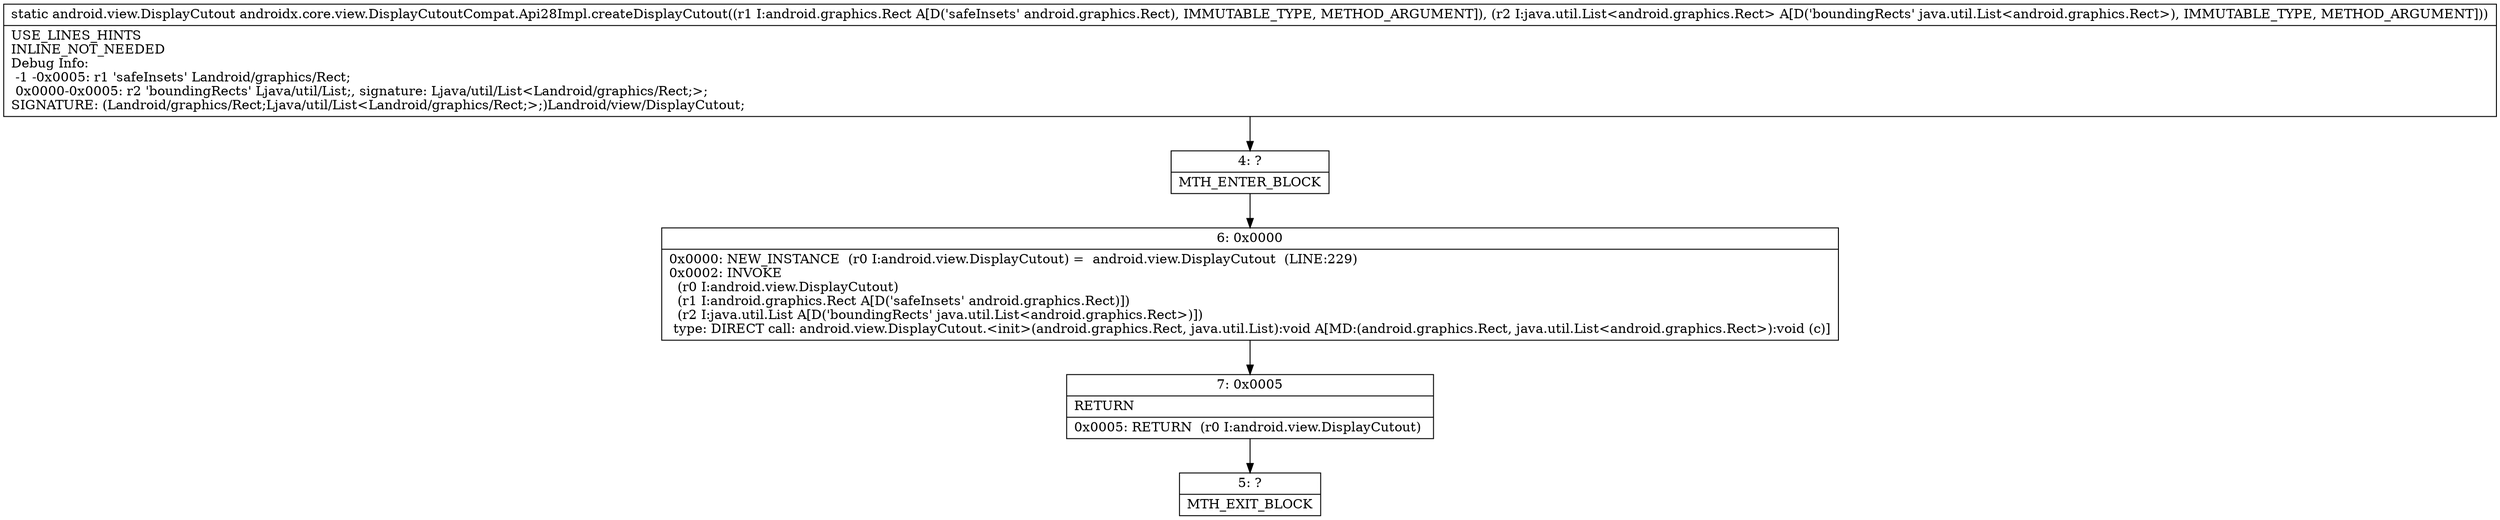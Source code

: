 digraph "CFG forandroidx.core.view.DisplayCutoutCompat.Api28Impl.createDisplayCutout(Landroid\/graphics\/Rect;Ljava\/util\/List;)Landroid\/view\/DisplayCutout;" {
Node_4 [shape=record,label="{4\:\ ?|MTH_ENTER_BLOCK\l}"];
Node_6 [shape=record,label="{6\:\ 0x0000|0x0000: NEW_INSTANCE  (r0 I:android.view.DisplayCutout) =  android.view.DisplayCutout  (LINE:229)\l0x0002: INVOKE  \l  (r0 I:android.view.DisplayCutout)\l  (r1 I:android.graphics.Rect A[D('safeInsets' android.graphics.Rect)])\l  (r2 I:java.util.List A[D('boundingRects' java.util.List\<android.graphics.Rect\>)])\l type: DIRECT call: android.view.DisplayCutout.\<init\>(android.graphics.Rect, java.util.List):void A[MD:(android.graphics.Rect, java.util.List\<android.graphics.Rect\>):void (c)]\l}"];
Node_7 [shape=record,label="{7\:\ 0x0005|RETURN\l|0x0005: RETURN  (r0 I:android.view.DisplayCutout) \l}"];
Node_5 [shape=record,label="{5\:\ ?|MTH_EXIT_BLOCK\l}"];
MethodNode[shape=record,label="{static android.view.DisplayCutout androidx.core.view.DisplayCutoutCompat.Api28Impl.createDisplayCutout((r1 I:android.graphics.Rect A[D('safeInsets' android.graphics.Rect), IMMUTABLE_TYPE, METHOD_ARGUMENT]), (r2 I:java.util.List\<android.graphics.Rect\> A[D('boundingRects' java.util.List\<android.graphics.Rect\>), IMMUTABLE_TYPE, METHOD_ARGUMENT]))  | USE_LINES_HINTS\lINLINE_NOT_NEEDED\lDebug Info:\l  \-1 \-0x0005: r1 'safeInsets' Landroid\/graphics\/Rect;\l  0x0000\-0x0005: r2 'boundingRects' Ljava\/util\/List;, signature: Ljava\/util\/List\<Landroid\/graphics\/Rect;\>;\lSIGNATURE: (Landroid\/graphics\/Rect;Ljava\/util\/List\<Landroid\/graphics\/Rect;\>;)Landroid\/view\/DisplayCutout;\l}"];
MethodNode -> Node_4;Node_4 -> Node_6;
Node_6 -> Node_7;
Node_7 -> Node_5;
}

